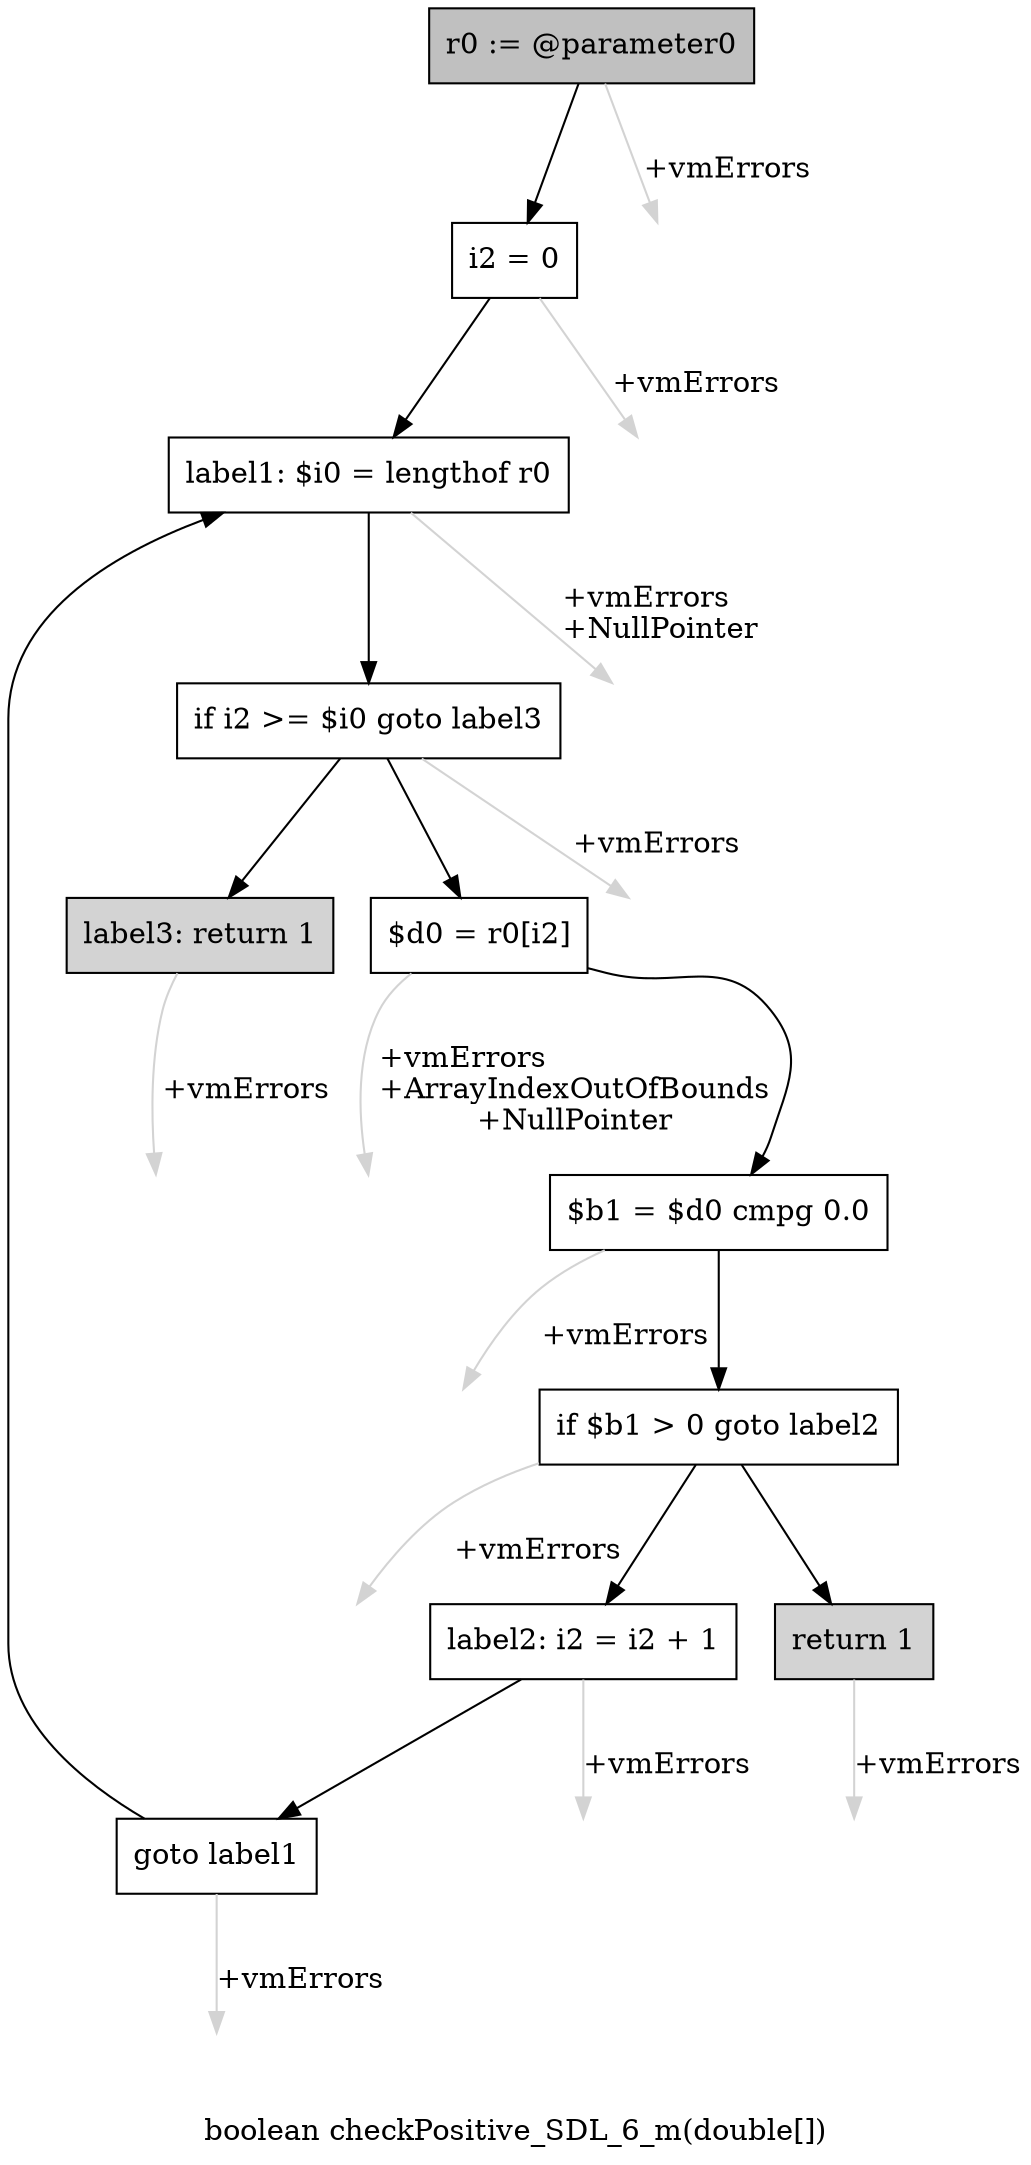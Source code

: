 digraph "boolean checkPositive_SDL_6_m(double[])" {
    label="boolean checkPositive_SDL_6_m(double[])";
    node [shape=box];
    "0" [style=filled,fillcolor=gray,label="r0 := @parameter0",];
    "1" [label="i2 = 0",];
    "0"->"1" [color=black,];
    "11" [style=invis,label="Esc",];
    "0"->"11" [color=lightgray,label="\l+vmErrors",];
    "2" [label="label1: $i0 = lengthof r0",];
    "1"->"2" [color=black,];
    "12" [style=invis,label="Esc",];
    "1"->"12" [color=lightgray,label="\l+vmErrors",];
    "3" [label="if i2 >= $i0 goto label3",];
    "2"->"3" [color=black,];
    "13" [style=invis,label="Esc",];
    "2"->"13" [color=lightgray,label="\l+vmErrors\l+NullPointer",];
    "4" [label="$d0 = r0[i2]",];
    "3"->"4" [color=black,];
    "10" [style=filled,fillcolor=lightgray,label="label3: return 1",];
    "3"->"10" [color=black,];
    "14" [style=invis,label="Esc",];
    "3"->"14" [color=lightgray,label="\l+vmErrors",];
    "5" [label="$b1 = $d0 cmpg 0.0",];
    "4"->"5" [color=black,];
    "15" [style=invis,label="Esc",];
    "4"->"15" [color=lightgray,label="\l+vmErrors\l+ArrayIndexOutOfBounds\l+NullPointer",];
    "6" [label="if $b1 > 0 goto label2",];
    "5"->"6" [color=black,];
    "16" [style=invis,label="Esc",];
    "5"->"16" [color=lightgray,label="\l+vmErrors",];
    "7" [style=filled,fillcolor=lightgray,label="return 1",];
    "6"->"7" [color=black,];
    "8" [label="label2: i2 = i2 + 1",];
    "6"->"8" [color=black,];
    "17" [style=invis,label="Esc",];
    "6"->"17" [color=lightgray,label="\l+vmErrors",];
    "18" [style=invis,label="Esc",];
    "7"->"18" [color=lightgray,label="\l+vmErrors",];
    "9" [label="goto label1",];
    "8"->"9" [color=black,];
    "19" [style=invis,label="Esc",];
    "8"->"19" [color=lightgray,label="\l+vmErrors",];
    "9"->"2" [color=black,];
    "20" [style=invis,label="Esc",];
    "9"->"20" [color=lightgray,label="\l+vmErrors",];
    "21" [style=invis,label="Esc",];
    "10"->"21" [color=lightgray,label="\l+vmErrors",];
}
